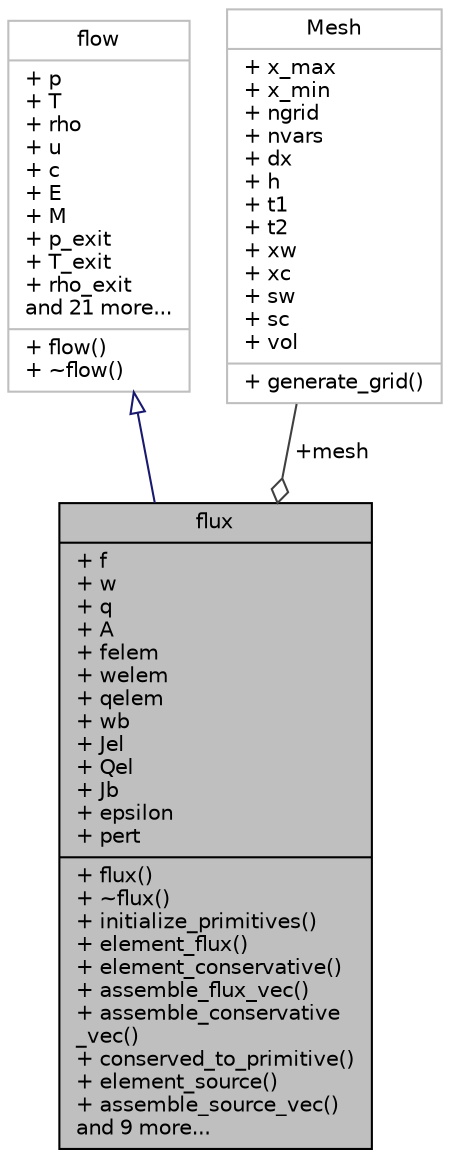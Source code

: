 digraph "flux"
{
 // LATEX_PDF_SIZE
  edge [fontname="Helvetica",fontsize="10",labelfontname="Helvetica",labelfontsize="10"];
  node [fontname="Helvetica",fontsize="10",shape=record];
  Node1 [label="{flux\n|+ f\l+ w\l+ q\l+ A\l+ felem\l+ welem\l+ qelem\l+ wb\l+ Jel\l+ Qel\l+ Jb\l+ epsilon\l+ pert\l|+ flux()\l+ ~flux()\l+ initialize_primitives()\l+ element_flux()\l+ element_conservative()\l+ assemble_flux_vec()\l+ assemble_conservative\l_vec()\l+ conserved_to_primitive()\l+ element_source()\l+ assemble_source_vec()\land 9 more...\l}",height=0.2,width=0.4,color="black", fillcolor="grey75", style="filled", fontcolor="black",tooltip=" "];
  Node2 -> Node1 [dir="back",color="midnightblue",fontsize="10",style="solid",arrowtail="onormal",fontname="Helvetica"];
  Node2 [label="{flow\n|+ p\l+ T\l+ rho\l+ u\l+ c\l+ E\l+ M\l+ p_exit\l+ T_exit\l+ rho_exit\land 21 more...\l|+ flow()\l+ ~flow()\l}",height=0.2,width=0.4,color="grey75", fillcolor="white", style="filled",URL="$classflow.html",tooltip=" "];
  Node3 -> Node1 [color="grey25",fontsize="10",style="solid",label=" +mesh" ,arrowhead="odiamond",fontname="Helvetica"];
  Node3 [label="{Mesh\n|+ x_max\l+ x_min\l+ ngrid\l+ nvars\l+ dx\l+ h\l+ t1\l+ t2\l+ xw\l+ xc\l+ sw\l+ sc\l+ vol\l|+ generate_grid()\l}",height=0.2,width=0.4,color="grey75", fillcolor="white", style="filled",URL="$classMesh.html",tooltip=" "];
}
